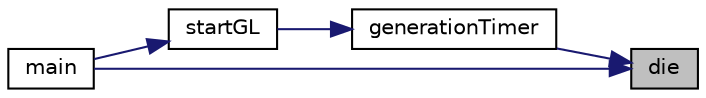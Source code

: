 digraph "die"
{
 // INTERACTIVE_SVG=YES
 // LATEX_PDF_SIZE
  edge [fontname="Helvetica",fontsize="10",labelfontname="Helvetica",labelfontsize="10"];
  node [fontname="Helvetica",fontsize="10",shape=record];
  rankdir="RL";
  Node1 [label="die",height=0.2,width=0.4,color="black", fillcolor="grey75", style="filled", fontcolor="black",tooltip=" "];
  Node1 -> Node2 [dir="back",color="midnightblue",fontsize="10",style="solid",fontname="Helvetica"];
  Node2 [label="generationTimer",height=0.2,width=0.4,color="black", fillcolor="white", style="filled",URL="$gol_8cpp.html#ab4a5552a618c2bb1423e5a3a1180ddc8",tooltip="glutPostRedisplay containts in this function"];
  Node2 -> Node3 [dir="back",color="midnightblue",fontsize="10",style="solid",fontname="Helvetica"];
  Node3 [label="startGL",height=0.2,width=0.4,color="black", fillcolor="white", style="filled",URL="$gol_8cpp.html#a798a81a624eb880fcfef11c59906c0d0",tooltip="run 2 call back function one for display , one for copy output to opengl, reshape function"];
  Node3 -> Node4 [dir="back",color="midnightblue",fontsize="10",style="solid",fontname="Helvetica"];
  Node4 [label="main",height=0.2,width=0.4,color="black", fillcolor="white", style="filled",URL="$gol_8cpp.html#a0ddf1224851353fc92bfbff6f499fa97",tooltip=" "];
  Node1 -> Node4 [dir="back",color="midnightblue",fontsize="10",style="solid",fontname="Helvetica"];
}
